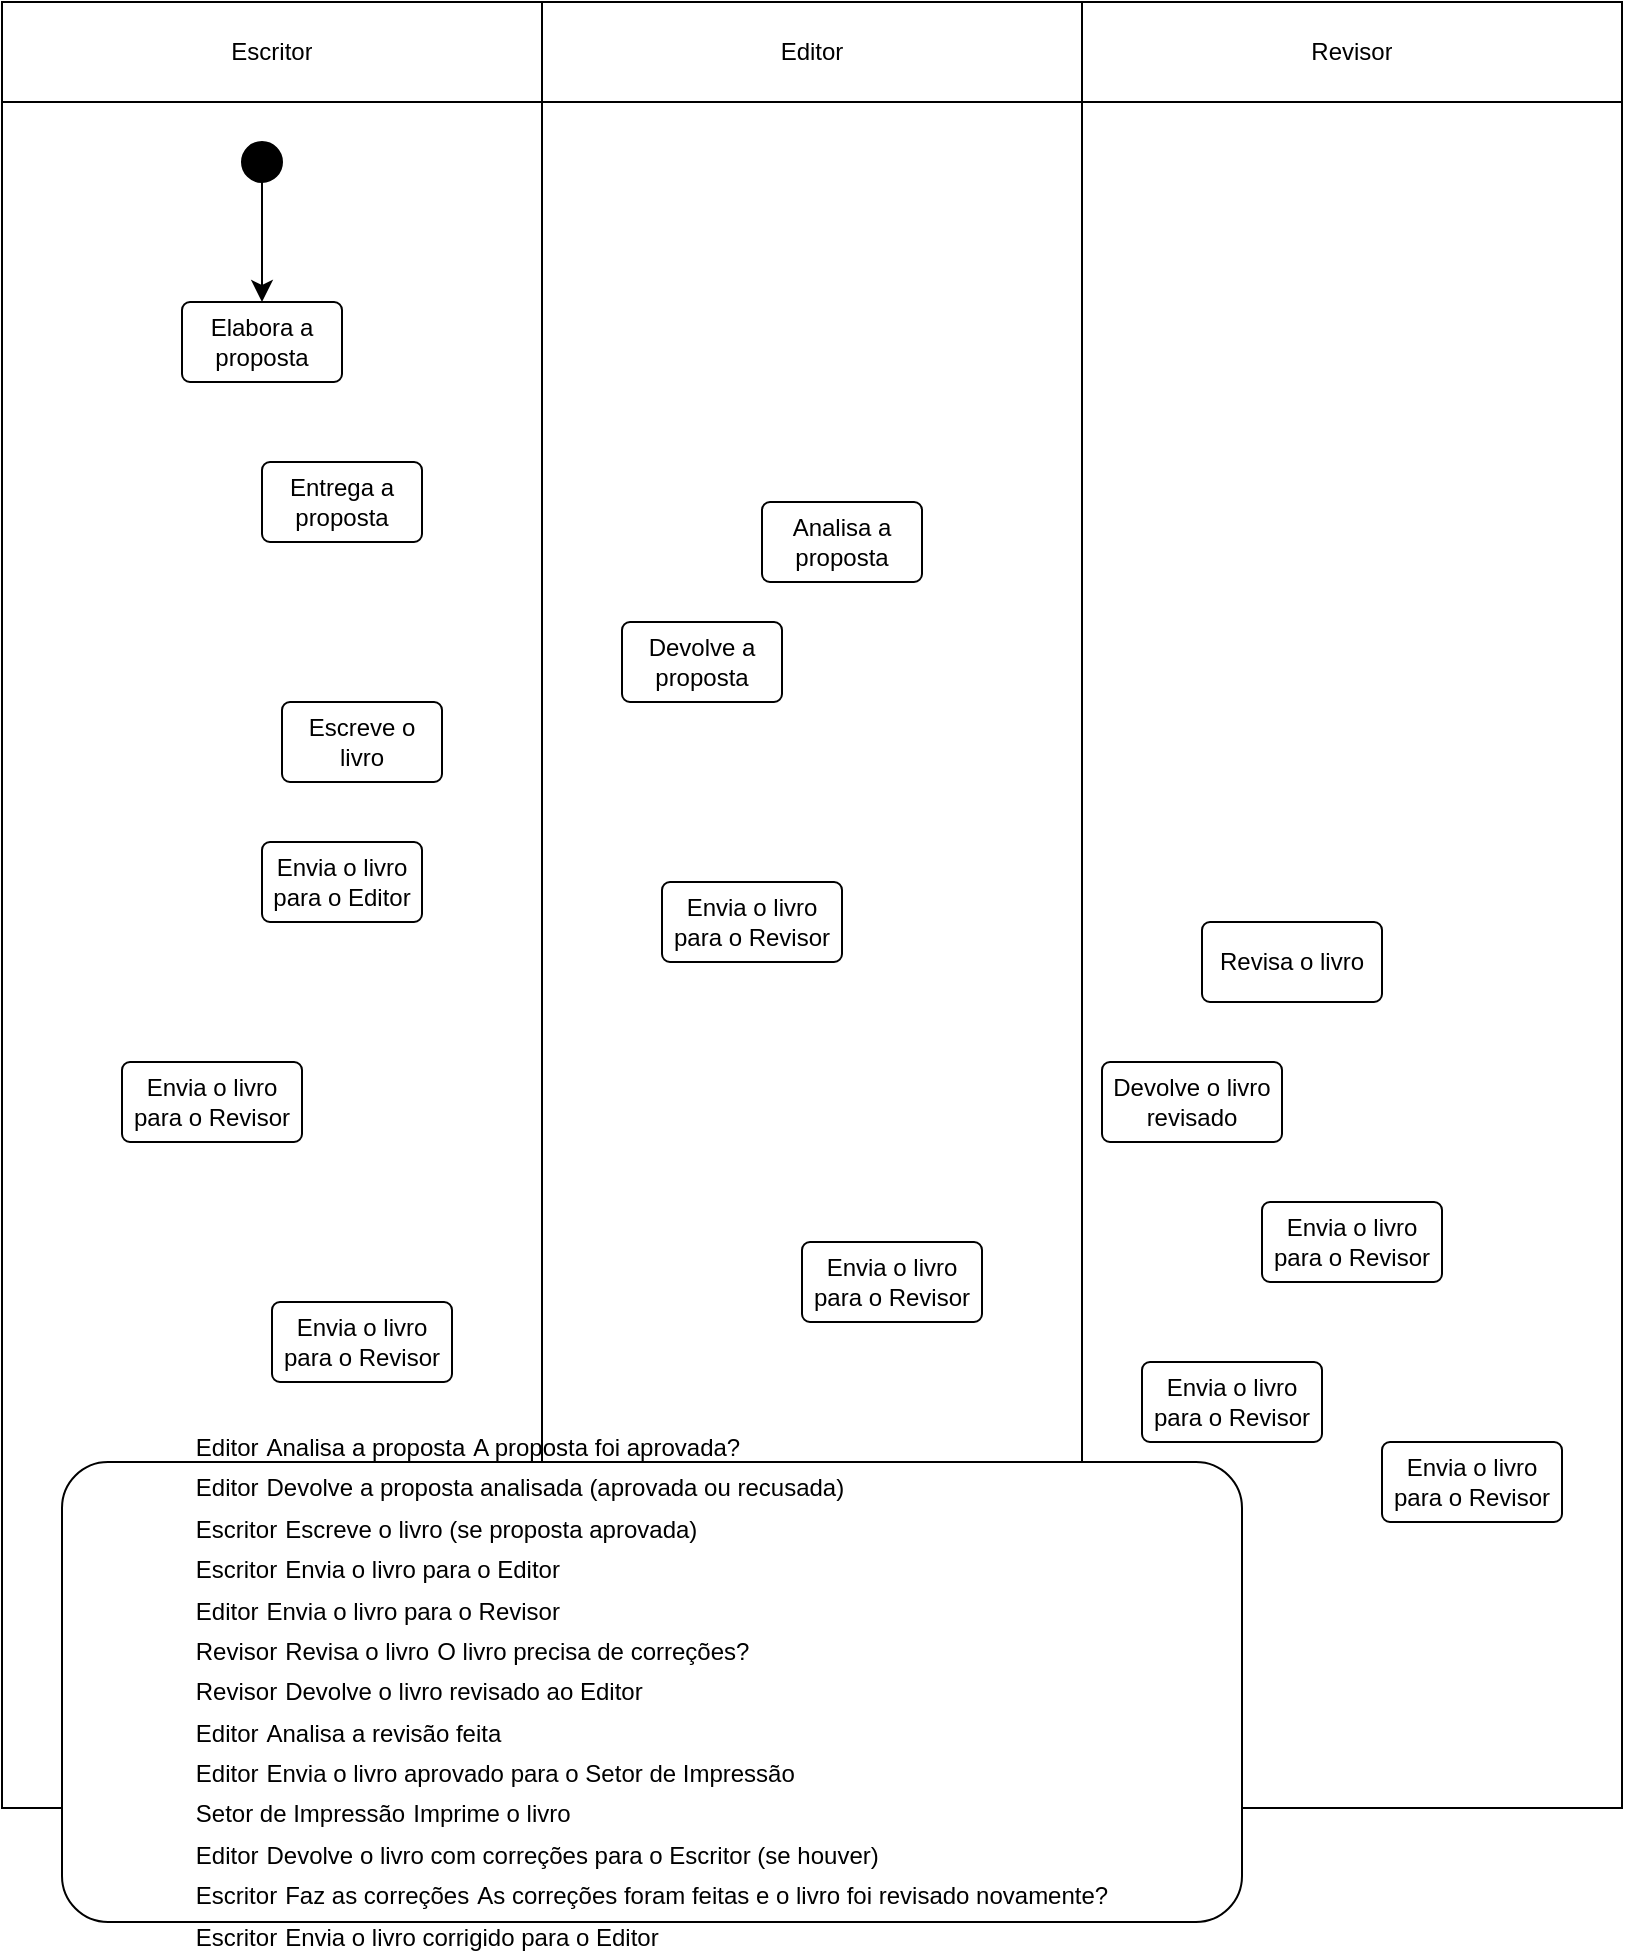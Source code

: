 <mxfile version="24.7.16">
  <diagram id="kgpKYQtTHZ0yAKxKKP6v" name="Page-1">
    <mxGraphModel dx="763" dy="572" grid="1" gridSize="10" guides="1" tooltips="1" connect="1" arrows="1" fold="1" page="1" pageScale="1" pageWidth="850" pageHeight="1100" math="0" shadow="0">
      <root>
        <mxCell id="0" />
        <mxCell id="1" parent="0" />
        <mxCell id="1lPwbi4zcWdi98tY-m_--53" value="" style="shape=table;startSize=0;container=1;collapsible=0;childLayout=tableLayout;" vertex="1" parent="1">
          <mxGeometry x="10" y="70" width="810" height="903" as="geometry" />
        </mxCell>
        <mxCell id="1lPwbi4zcWdi98tY-m_--58" style="shape=tableRow;horizontal=0;startSize=0;swimlaneHead=0;swimlaneBody=0;strokeColor=inherit;top=0;left=0;bottom=0;right=0;collapsible=0;dropTarget=0;fillColor=none;points=[[0,0.5],[1,0.5]];portConstraint=eastwest;" vertex="1" parent="1lPwbi4zcWdi98tY-m_--53">
          <mxGeometry width="810" height="50" as="geometry" />
        </mxCell>
        <mxCell id="1lPwbi4zcWdi98tY-m_--59" value="Escritor" style="shape=partialRectangle;html=1;whiteSpace=wrap;connectable=0;strokeColor=inherit;overflow=hidden;fillColor=none;top=0;left=0;bottom=0;right=0;pointerEvents=1;" vertex="1" parent="1lPwbi4zcWdi98tY-m_--58">
          <mxGeometry width="270" height="50" as="geometry">
            <mxRectangle width="270" height="50" as="alternateBounds" />
          </mxGeometry>
        </mxCell>
        <mxCell id="1lPwbi4zcWdi98tY-m_--60" value="Editor" style="shape=partialRectangle;html=1;whiteSpace=wrap;connectable=0;strokeColor=inherit;overflow=hidden;fillColor=none;top=0;left=0;bottom=0;right=0;pointerEvents=1;" vertex="1" parent="1lPwbi4zcWdi98tY-m_--58">
          <mxGeometry x="270" width="270" height="50" as="geometry">
            <mxRectangle width="270" height="50" as="alternateBounds" />
          </mxGeometry>
        </mxCell>
        <mxCell id="1lPwbi4zcWdi98tY-m_--61" value="Revisor" style="shape=partialRectangle;html=1;whiteSpace=wrap;connectable=0;strokeColor=inherit;overflow=hidden;fillColor=none;top=0;left=0;bottom=0;right=0;pointerEvents=1;" vertex="1" parent="1lPwbi4zcWdi98tY-m_--58">
          <mxGeometry x="540" width="270" height="50" as="geometry">
            <mxRectangle width="270" height="50" as="alternateBounds" />
          </mxGeometry>
        </mxCell>
        <mxCell id="1lPwbi4zcWdi98tY-m_--54" value="" style="shape=tableRow;horizontal=0;startSize=0;swimlaneHead=0;swimlaneBody=0;strokeColor=inherit;top=0;left=0;bottom=0;right=0;collapsible=0;dropTarget=0;fillColor=none;points=[[0,0.5],[1,0.5]];portConstraint=eastwest;" vertex="1" parent="1lPwbi4zcWdi98tY-m_--53">
          <mxGeometry y="50" width="810" height="853" as="geometry" />
        </mxCell>
        <mxCell id="1lPwbi4zcWdi98tY-m_--55" value="" style="shape=partialRectangle;html=1;whiteSpace=wrap;connectable=0;strokeColor=inherit;overflow=hidden;fillColor=none;top=0;left=0;bottom=0;right=0;pointerEvents=1;" vertex="1" parent="1lPwbi4zcWdi98tY-m_--54">
          <mxGeometry width="270" height="853" as="geometry">
            <mxRectangle width="270" height="853" as="alternateBounds" />
          </mxGeometry>
        </mxCell>
        <mxCell id="1lPwbi4zcWdi98tY-m_--56" value="" style="shape=partialRectangle;html=1;whiteSpace=wrap;connectable=0;strokeColor=inherit;overflow=hidden;fillColor=none;top=0;left=0;bottom=0;right=0;pointerEvents=1;" vertex="1" parent="1lPwbi4zcWdi98tY-m_--54">
          <mxGeometry x="270" width="270" height="853" as="geometry">
            <mxRectangle width="270" height="853" as="alternateBounds" />
          </mxGeometry>
        </mxCell>
        <mxCell id="1lPwbi4zcWdi98tY-m_--57" value="" style="shape=partialRectangle;html=1;whiteSpace=wrap;connectable=0;strokeColor=inherit;overflow=hidden;fillColor=none;top=0;left=0;bottom=0;right=0;pointerEvents=1;" vertex="1" parent="1lPwbi4zcWdi98tY-m_--54">
          <mxGeometry x="540" width="270" height="853" as="geometry">
            <mxRectangle width="270" height="853" as="alternateBounds" />
          </mxGeometry>
        </mxCell>
        <mxCell id="1lPwbi4zcWdi98tY-m_--67" style="edgeStyle=none;curved=1;rounded=0;orthogonalLoop=1;jettySize=auto;html=1;fontSize=12;startSize=8;endSize=8;exitX=0.5;exitY=1;exitDx=0;exitDy=0;" edge="1" parent="1" source="1lPwbi4zcWdi98tY-m_--68" target="1lPwbi4zcWdi98tY-m_--66">
          <mxGeometry relative="1" as="geometry">
            <mxPoint x="100" y="120" as="sourcePoint" />
          </mxGeometry>
        </mxCell>
        <mxCell id="1lPwbi4zcWdi98tY-m_--66" value="Elabora a proposta" style="rounded=1;arcSize=10;whiteSpace=wrap;html=1;align=center;" vertex="1" parent="1">
          <mxGeometry x="100" y="220" width="80" height="40" as="geometry" />
        </mxCell>
        <mxCell id="1lPwbi4zcWdi98tY-m_--68" value="" style="ellipse;whiteSpace=wrap;html=1;gradientColor=none;fillColor=#000000;" vertex="1" parent="1">
          <mxGeometry x="130" y="140" width="20" height="20" as="geometry" />
        </mxCell>
        <mxCell id="1lPwbi4zcWdi98tY-m_--73" value="Entrega a proposta" style="rounded=1;arcSize=10;whiteSpace=wrap;html=1;align=center;" vertex="1" parent="1">
          <mxGeometry x="140" y="300" width="80" height="40" as="geometry" />
        </mxCell>
        <mxCell id="1lPwbi4zcWdi98tY-m_--74" value="Analisa a proposta" style="rounded=1;arcSize=10;whiteSpace=wrap;html=1;align=center;" vertex="1" parent="1">
          <mxGeometry x="390" y="320" width="80" height="40" as="geometry" />
        </mxCell>
        <mxCell id="1lPwbi4zcWdi98tY-m_--75" value="Devolve a proposta" style="rounded=1;arcSize=10;whiteSpace=wrap;html=1;align=center;" vertex="1" parent="1">
          <mxGeometry x="320" y="380" width="80" height="40" as="geometry" />
        </mxCell>
        <mxCell id="1lPwbi4zcWdi98tY-m_--76" value="Escreve o livro" style="rounded=1;arcSize=10;whiteSpace=wrap;html=1;align=center;" vertex="1" parent="1">
          <mxGeometry x="150" y="420" width="80" height="40" as="geometry" />
        </mxCell>
        <mxCell id="1lPwbi4zcWdi98tY-m_--77" value="Envia o livro para o Editor" style="rounded=1;arcSize=10;whiteSpace=wrap;html=1;align=center;" vertex="1" parent="1">
          <mxGeometry x="140" y="490" width="80" height="40" as="geometry" />
        </mxCell>
        <mxCell id="1lPwbi4zcWdi98tY-m_--78" value="Envia o livro para o Revisor" style="rounded=1;arcSize=10;whiteSpace=wrap;html=1;align=center;" vertex="1" parent="1">
          <mxGeometry x="340" y="510" width="90" height="40" as="geometry" />
        </mxCell>
        <mxCell id="1lPwbi4zcWdi98tY-m_--79" value="Revisa o livro" style="rounded=1;arcSize=10;whiteSpace=wrap;html=1;align=center;" vertex="1" parent="1">
          <mxGeometry x="610" y="530" width="90" height="40" as="geometry" />
        </mxCell>
        <mxCell id="1lPwbi4zcWdi98tY-m_--80" value="Devolve o livro revisado" style="rounded=1;arcSize=10;whiteSpace=wrap;html=1;align=center;" vertex="1" parent="1">
          <mxGeometry x="560" y="600" width="90" height="40" as="geometry" />
        </mxCell>
        <mxCell id="1lPwbi4zcWdi98tY-m_--81" value="&lt;table&gt;&lt;tbody&gt;&lt;tr&gt;&lt;td&gt;Editor&lt;/td&gt;&lt;td&gt;Analisa a proposta&lt;/td&gt;&lt;td&gt;A proposta foi aprovada?&lt;/td&gt;&lt;/tr&gt;&lt;/tbody&gt;&lt;/table&gt;&lt;table&gt;&lt;tbody&gt;&lt;tr&gt;&lt;td&gt;Editor&lt;/td&gt;&lt;td&gt;Devolve a proposta analisada (aprovada ou recusada)&lt;/td&gt;&lt;td&gt;&lt;/td&gt;&lt;/tr&gt;&lt;/tbody&gt;&lt;/table&gt;&lt;table&gt;&lt;tbody&gt;&lt;tr&gt;&lt;td&gt;Escritor&lt;/td&gt;&lt;td&gt;Escreve o livro (se proposta aprovada)&lt;/td&gt;&lt;td&gt;&lt;/td&gt;&lt;/tr&gt;&lt;/tbody&gt;&lt;/table&gt;&lt;table&gt;&lt;tbody&gt;&lt;tr&gt;&lt;td&gt;Escritor&lt;/td&gt;&lt;td&gt;Envia o livro para o Editor&lt;/td&gt;&lt;td&gt;&lt;/td&gt;&lt;/tr&gt;&lt;/tbody&gt;&lt;/table&gt;&lt;table&gt;&lt;tbody&gt;&lt;tr&gt;&lt;td&gt;Editor&lt;/td&gt;&lt;td&gt;Envia o livro para o Revisor&lt;/td&gt;&lt;td&gt;&lt;/td&gt;&lt;/tr&gt;&lt;/tbody&gt;&lt;/table&gt;&lt;table&gt;&lt;tbody&gt;&lt;tr&gt;&lt;td&gt;Revisor&lt;/td&gt;&lt;td&gt;Revisa o livro&lt;/td&gt;&lt;td&gt;O livro precisa de correções?&lt;/td&gt;&lt;/tr&gt;&lt;/tbody&gt;&lt;/table&gt;&lt;table&gt;&lt;tbody&gt;&lt;tr&gt;&lt;td&gt;Revisor&lt;/td&gt;&lt;td&gt;Devolve o livro revisado ao Editor&lt;/td&gt;&lt;/tr&gt;&lt;/tbody&gt;&lt;/table&gt;&lt;table&gt;&lt;tbody&gt;&lt;tr&gt;&lt;td&gt;Editor&lt;/td&gt;&lt;td&gt;Analisa a revisão feita&lt;/td&gt;&lt;td&gt;&lt;/td&gt;&lt;/tr&gt;&lt;/tbody&gt;&lt;/table&gt;&lt;table&gt;&lt;tbody&gt;&lt;tr&gt;&lt;td&gt;Editor&lt;/td&gt;&lt;td&gt;Envia o livro aprovado para o Setor de Impressão&lt;/td&gt;&lt;td&gt;&lt;/td&gt;&lt;/tr&gt;&lt;/tbody&gt;&lt;/table&gt;&lt;table&gt;&lt;tbody&gt;&lt;tr&gt;&lt;td&gt;Setor de Impressão&lt;/td&gt;&lt;td&gt;Imprime o livro&lt;/td&gt;&lt;td&gt;&lt;/td&gt;&lt;/tr&gt;&lt;/tbody&gt;&lt;/table&gt;&lt;table&gt;&lt;tbody&gt;&lt;tr&gt;&lt;td&gt;Editor&lt;/td&gt;&lt;td&gt;Devolve o livro com correções para o Escritor (se houver)&lt;/td&gt;&lt;td&gt;&lt;/td&gt;&lt;/tr&gt;&lt;/tbody&gt;&lt;/table&gt;&lt;table&gt;&lt;tbody&gt;&lt;tr&gt;&lt;td&gt;Escritor&lt;/td&gt;&lt;td&gt;Faz as correções&lt;/td&gt;&lt;td&gt;As correções foram feitas e o livro foi revisado novamente?&lt;/td&gt;&lt;/tr&gt;&lt;/tbody&gt;&lt;/table&gt;&lt;table&gt;&lt;tbody&gt;&lt;tr&gt;&lt;td&gt;Escritor&lt;/td&gt;&lt;td&gt;Envia o livro corrigido para o Editor&lt;/td&gt;&lt;/tr&gt;&lt;/tbody&gt;&lt;/table&gt;" style="rounded=1;arcSize=10;whiteSpace=wrap;html=1;align=center;" vertex="1" parent="1">
          <mxGeometry x="40" y="800" width="590" height="230" as="geometry" />
        </mxCell>
        <mxCell id="1lPwbi4zcWdi98tY-m_--82" value="Envia o livro para o Revisor" style="rounded=1;arcSize=10;whiteSpace=wrap;html=1;align=center;" vertex="1" parent="1">
          <mxGeometry x="70" y="600" width="90" height="40" as="geometry" />
        </mxCell>
        <mxCell id="1lPwbi4zcWdi98tY-m_--83" value="Envia o livro para o Revisor" style="rounded=1;arcSize=10;whiteSpace=wrap;html=1;align=center;" vertex="1" parent="1">
          <mxGeometry x="410" y="690" width="90" height="40" as="geometry" />
        </mxCell>
        <mxCell id="1lPwbi4zcWdi98tY-m_--84" value="Envia o livro para o Revisor" style="rounded=1;arcSize=10;whiteSpace=wrap;html=1;align=center;" vertex="1" parent="1">
          <mxGeometry x="145" y="720" width="90" height="40" as="geometry" />
        </mxCell>
        <mxCell id="1lPwbi4zcWdi98tY-m_--85" value="Envia o livro para o Revisor" style="rounded=1;arcSize=10;whiteSpace=wrap;html=1;align=center;" vertex="1" parent="1">
          <mxGeometry x="700" y="790" width="90" height="40" as="geometry" />
        </mxCell>
        <mxCell id="1lPwbi4zcWdi98tY-m_--86" value="Envia o livro para o Revisor" style="rounded=1;arcSize=10;whiteSpace=wrap;html=1;align=center;" vertex="1" parent="1">
          <mxGeometry x="580" y="750" width="90" height="40" as="geometry" />
        </mxCell>
        <mxCell id="1lPwbi4zcWdi98tY-m_--87" value="Envia o livro para o Revisor" style="rounded=1;arcSize=10;whiteSpace=wrap;html=1;align=center;" vertex="1" parent="1">
          <mxGeometry x="640" y="670" width="90" height="40" as="geometry" />
        </mxCell>
      </root>
    </mxGraphModel>
  </diagram>
</mxfile>
